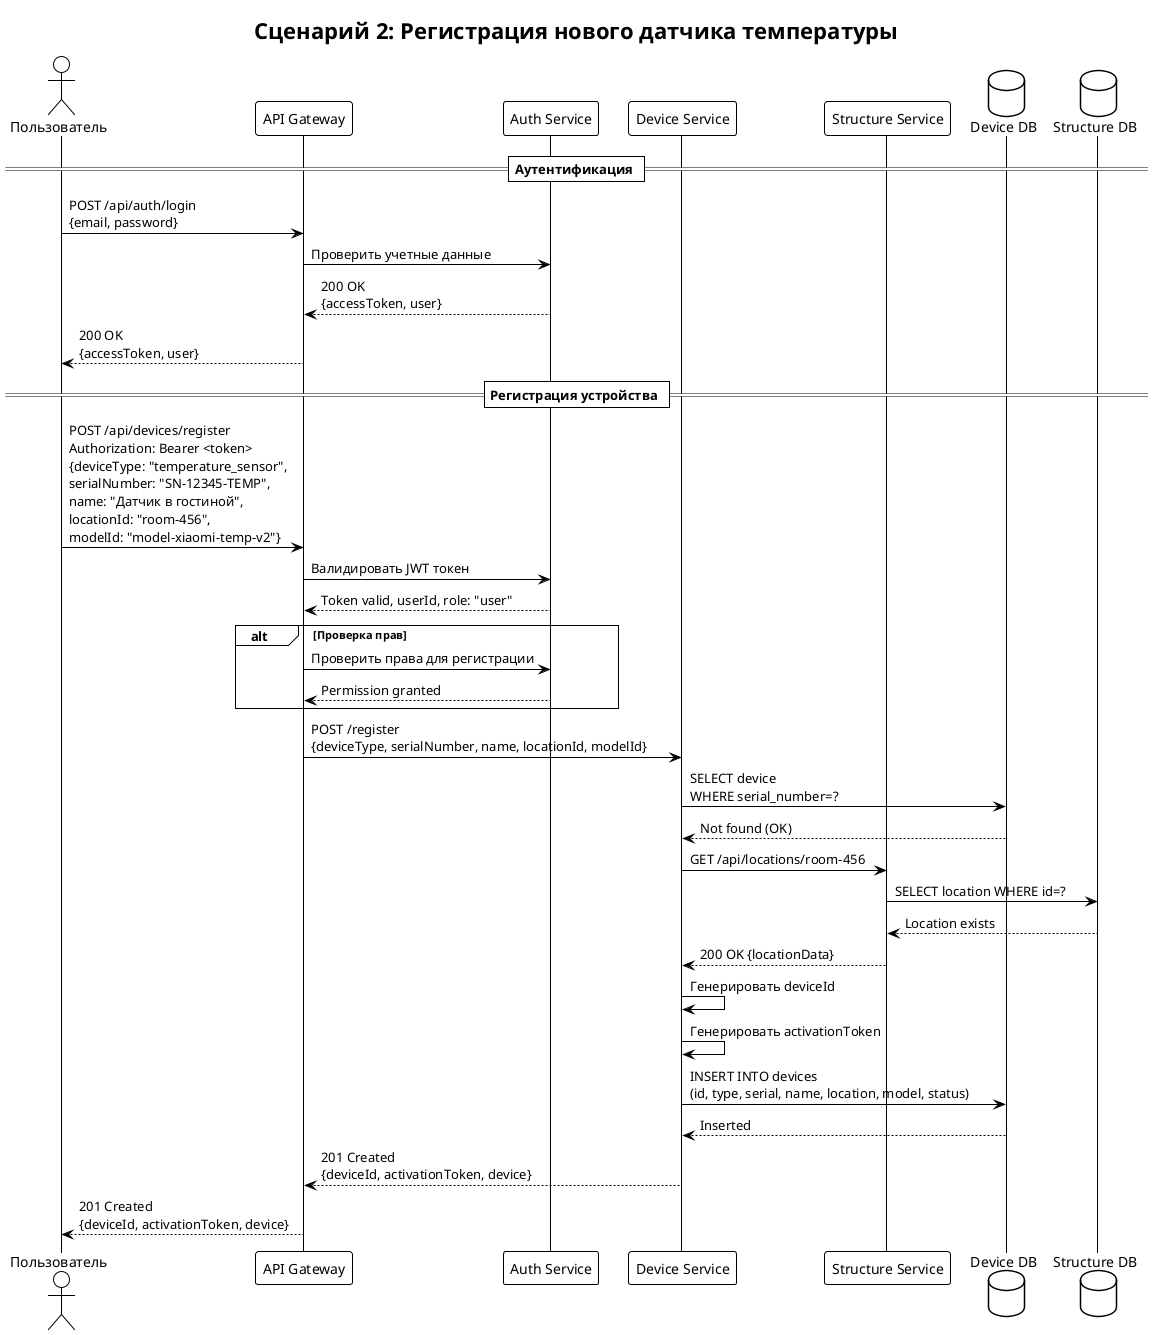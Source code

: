 @startuml
!theme plain
title Сценарий 2: Регистрация нового датчика температуры

actor "Пользователь" as User
participant "API Gateway" as Gateway
participant "Auth Service" as Auth
participant "Device Service" as Device
participant "Structure Service" as Structure
database "Device DB" as DeviceDB
database "Structure DB" as StructureDB

== Аутентификация ==
User -> Gateway: POST /api/auth/login\n{email, password}
Gateway -> Auth: Проверить учетные данные
Auth --> Gateway: 200 OK\n{accessToken, user}
Gateway --> User: 200 OK\n{accessToken, user}

== Регистрация устройства ==
User -> Gateway: POST /api/devices/register\nAuthorization: Bearer <token>\n{deviceType: "temperature_sensor",\nserialNumber: "SN-12345-TEMP",\nname: "Датчик в гостиной",\nlocationId: "room-456",\nmodelId: "model-xiaomi-temp-v2"}

Gateway -> Auth: Валидировать JWT токен
Auth --> Gateway: Token valid, userId, role: "user"

alt Проверка прав
    Gateway -> Auth: Проверить права для регистрации
    Auth --> Gateway: Permission granted
end

Gateway -> Device: POST /register\n{deviceType, serialNumber, name, locationId, modelId}

Device -> DeviceDB: SELECT device\nWHERE serial_number=?
DeviceDB --> Device: Not found (OK)

Device -> Structure: GET /api/locations/room-456
Structure -> StructureDB: SELECT location WHERE id=?
StructureDB --> Structure: Location exists
Structure --> Device: 200 OK {locationData}

Device -> Device: Генерировать deviceId
Device -> Device: Генерировать activationToken

Device -> DeviceDB: INSERT INTO devices\n(id, type, serial, name, location, model, status)
DeviceDB --> Device: Inserted

Device --> Gateway: 201 Created\n{deviceId, activationToken, device}
Gateway --> User: 201 Created\n{deviceId, activationToken, device}

@enduml